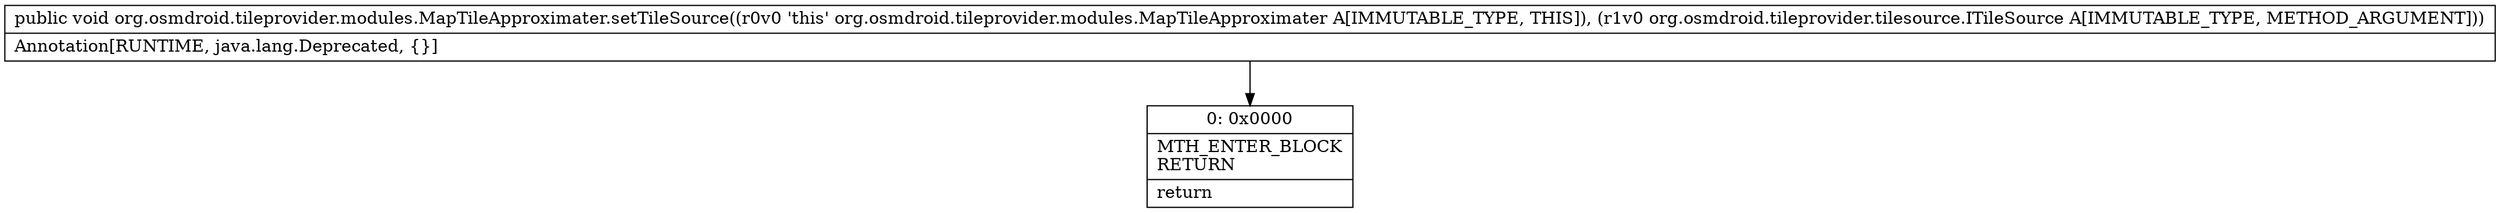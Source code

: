 digraph "CFG fororg.osmdroid.tileprovider.modules.MapTileApproximater.setTileSource(Lorg\/osmdroid\/tileprovider\/tilesource\/ITileSource;)V" {
Node_0 [shape=record,label="{0\:\ 0x0000|MTH_ENTER_BLOCK\lRETURN\l|return\l}"];
MethodNode[shape=record,label="{public void org.osmdroid.tileprovider.modules.MapTileApproximater.setTileSource((r0v0 'this' org.osmdroid.tileprovider.modules.MapTileApproximater A[IMMUTABLE_TYPE, THIS]), (r1v0 org.osmdroid.tileprovider.tilesource.ITileSource A[IMMUTABLE_TYPE, METHOD_ARGUMENT]))  | Annotation[RUNTIME, java.lang.Deprecated, \{\}]\l}"];
MethodNode -> Node_0;
}

